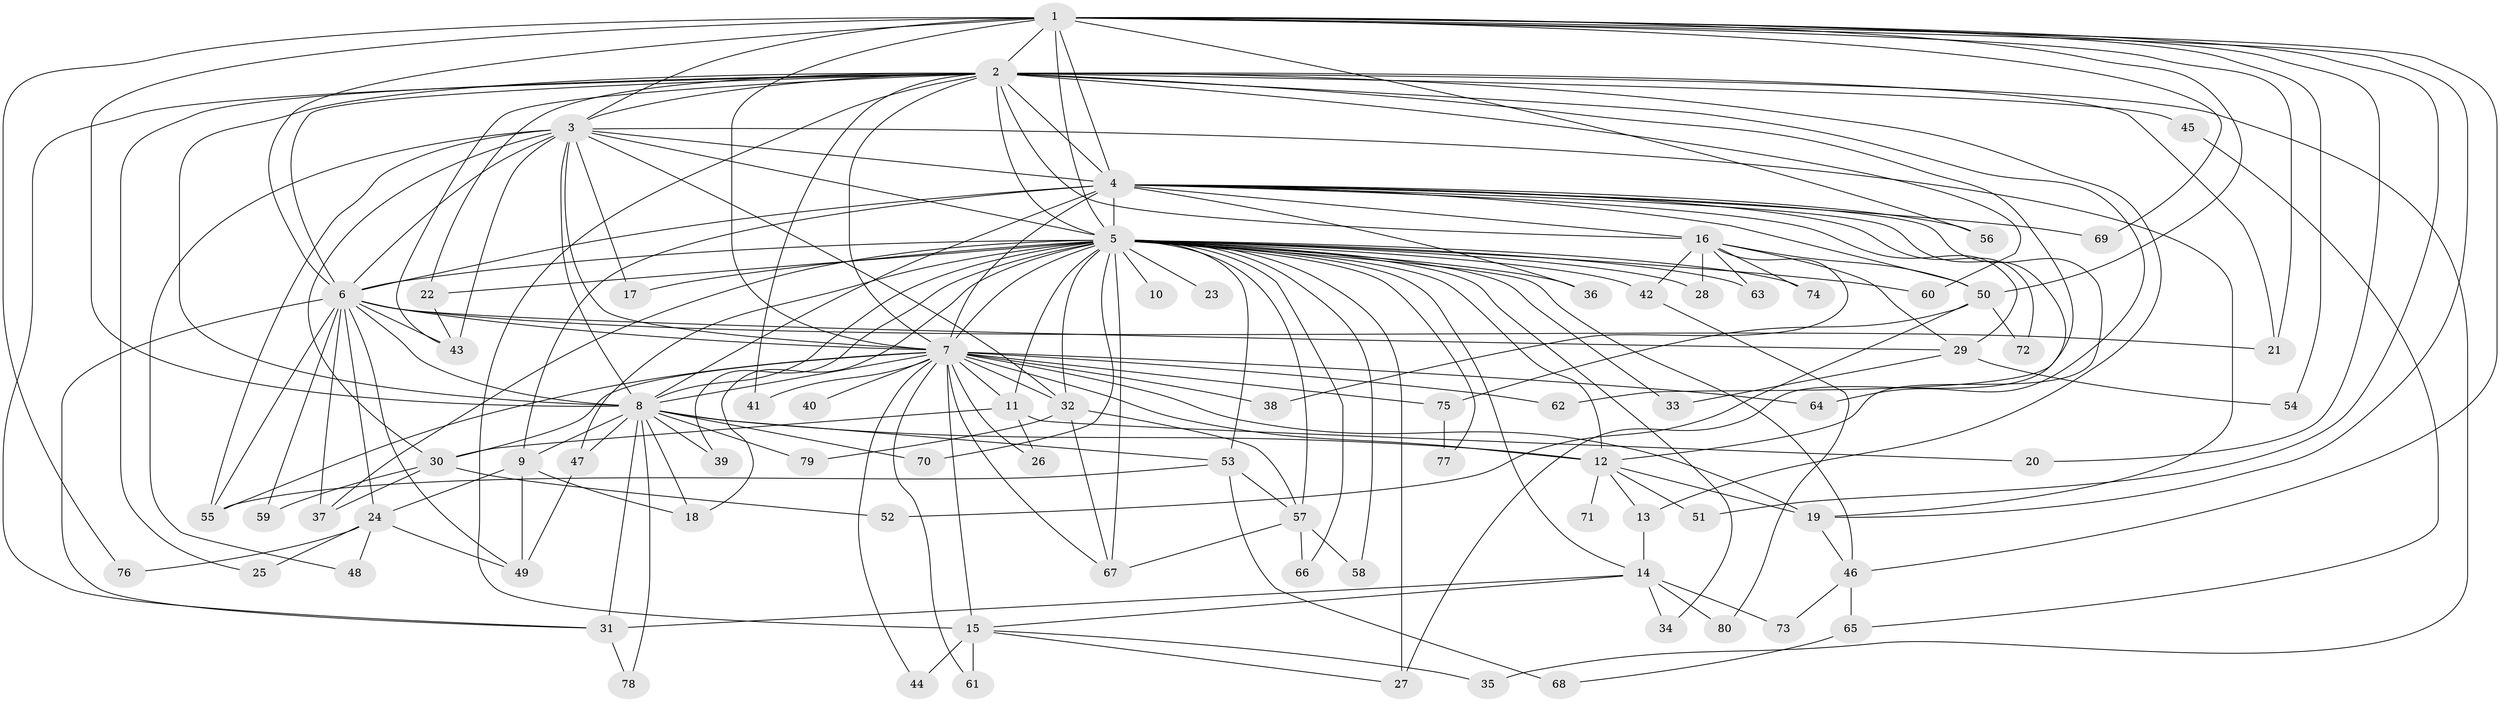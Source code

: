 // original degree distribution, {22: 0.015037593984962405, 19: 0.007518796992481203, 26: 0.007518796992481203, 18: 0.007518796992481203, 31: 0.007518796992481203, 20: 0.007518796992481203, 30: 0.007518796992481203, 23: 0.007518796992481203, 21: 0.007518796992481203, 5: 0.06015037593984962, 2: 0.5338345864661654, 3: 0.22556390977443608, 6: 0.03759398496240601, 7: 0.03007518796992481, 4: 0.03759398496240601}
// Generated by graph-tools (version 1.1) at 2025/49/03/04/25 22:49:46]
// undirected, 80 vertices, 192 edges
graph export_dot {
  node [color=gray90,style=filled];
  1;
  2;
  3;
  4;
  5;
  6;
  7;
  8;
  9;
  10;
  11;
  12;
  13;
  14;
  15;
  16;
  17;
  18;
  19;
  20;
  21;
  22;
  23;
  24;
  25;
  26;
  27;
  28;
  29;
  30;
  31;
  32;
  33;
  34;
  35;
  36;
  37;
  38;
  39;
  40;
  41;
  42;
  43;
  44;
  45;
  46;
  47;
  48;
  49;
  50;
  51;
  52;
  53;
  54;
  55;
  56;
  57;
  58;
  59;
  60;
  61;
  62;
  63;
  64;
  65;
  66;
  67;
  68;
  69;
  70;
  71;
  72;
  73;
  74;
  75;
  76;
  77;
  78;
  79;
  80;
  1 -- 2 [weight=2.0];
  1 -- 3 [weight=2.0];
  1 -- 4 [weight=2.0];
  1 -- 5 [weight=3.0];
  1 -- 6 [weight=1.0];
  1 -- 7 [weight=1.0];
  1 -- 8 [weight=2.0];
  1 -- 19 [weight=1.0];
  1 -- 20 [weight=1.0];
  1 -- 21 [weight=1.0];
  1 -- 46 [weight=1.0];
  1 -- 50 [weight=1.0];
  1 -- 51 [weight=1.0];
  1 -- 54 [weight=1.0];
  1 -- 56 [weight=1.0];
  1 -- 69 [weight=1.0];
  1 -- 76 [weight=1.0];
  2 -- 3 [weight=2.0];
  2 -- 4 [weight=4.0];
  2 -- 5 [weight=4.0];
  2 -- 6 [weight=2.0];
  2 -- 7 [weight=2.0];
  2 -- 8 [weight=2.0];
  2 -- 13 [weight=1.0];
  2 -- 15 [weight=2.0];
  2 -- 16 [weight=2.0];
  2 -- 21 [weight=1.0];
  2 -- 22 [weight=1.0];
  2 -- 25 [weight=1.0];
  2 -- 31 [weight=1.0];
  2 -- 35 [weight=1.0];
  2 -- 41 [weight=1.0];
  2 -- 43 [weight=1.0];
  2 -- 45 [weight=2.0];
  2 -- 60 [weight=1.0];
  2 -- 62 [weight=1.0];
  2 -- 64 [weight=1.0];
  3 -- 4 [weight=3.0];
  3 -- 5 [weight=1.0];
  3 -- 6 [weight=1.0];
  3 -- 7 [weight=2.0];
  3 -- 8 [weight=1.0];
  3 -- 17 [weight=1.0];
  3 -- 19 [weight=1.0];
  3 -- 30 [weight=1.0];
  3 -- 32 [weight=1.0];
  3 -- 43 [weight=1.0];
  3 -- 48 [weight=1.0];
  3 -- 55 [weight=1.0];
  4 -- 5 [weight=15.0];
  4 -- 6 [weight=2.0];
  4 -- 7 [weight=2.0];
  4 -- 8 [weight=3.0];
  4 -- 9 [weight=1.0];
  4 -- 12 [weight=1.0];
  4 -- 16 [weight=2.0];
  4 -- 27 [weight=1.0];
  4 -- 29 [weight=1.0];
  4 -- 36 [weight=1.0];
  4 -- 50 [weight=1.0];
  4 -- 56 [weight=1.0];
  4 -- 69 [weight=1.0];
  4 -- 72 [weight=1.0];
  5 -- 6 [weight=2.0];
  5 -- 7 [weight=2.0];
  5 -- 8 [weight=2.0];
  5 -- 10 [weight=1.0];
  5 -- 11 [weight=1.0];
  5 -- 12 [weight=1.0];
  5 -- 14 [weight=1.0];
  5 -- 17 [weight=1.0];
  5 -- 18 [weight=1.0];
  5 -- 22 [weight=1.0];
  5 -- 23 [weight=1.0];
  5 -- 27 [weight=1.0];
  5 -- 28 [weight=1.0];
  5 -- 32 [weight=1.0];
  5 -- 33 [weight=1.0];
  5 -- 34 [weight=1.0];
  5 -- 36 [weight=1.0];
  5 -- 37 [weight=1.0];
  5 -- 39 [weight=1.0];
  5 -- 42 [weight=1.0];
  5 -- 46 [weight=1.0];
  5 -- 47 [weight=1.0];
  5 -- 53 [weight=1.0];
  5 -- 57 [weight=2.0];
  5 -- 58 [weight=1.0];
  5 -- 60 [weight=1.0];
  5 -- 63 [weight=1.0];
  5 -- 66 [weight=1.0];
  5 -- 67 [weight=1.0];
  5 -- 70 [weight=1.0];
  5 -- 74 [weight=1.0];
  5 -- 77 [weight=1.0];
  6 -- 7 [weight=2.0];
  6 -- 8 [weight=2.0];
  6 -- 21 [weight=1.0];
  6 -- 24 [weight=1.0];
  6 -- 29 [weight=1.0];
  6 -- 31 [weight=1.0];
  6 -- 37 [weight=1.0];
  6 -- 43 [weight=1.0];
  6 -- 49 [weight=1.0];
  6 -- 55 [weight=1.0];
  6 -- 59 [weight=1.0];
  7 -- 8 [weight=1.0];
  7 -- 11 [weight=1.0];
  7 -- 12 [weight=1.0];
  7 -- 15 [weight=1.0];
  7 -- 19 [weight=1.0];
  7 -- 26 [weight=1.0];
  7 -- 30 [weight=1.0];
  7 -- 32 [weight=1.0];
  7 -- 38 [weight=1.0];
  7 -- 40 [weight=1.0];
  7 -- 41 [weight=1.0];
  7 -- 44 [weight=1.0];
  7 -- 55 [weight=1.0];
  7 -- 61 [weight=1.0];
  7 -- 62 [weight=1.0];
  7 -- 64 [weight=1.0];
  7 -- 67 [weight=1.0];
  7 -- 75 [weight=1.0];
  8 -- 9 [weight=1.0];
  8 -- 12 [weight=1.0];
  8 -- 18 [weight=1.0];
  8 -- 31 [weight=1.0];
  8 -- 39 [weight=1.0];
  8 -- 47 [weight=1.0];
  8 -- 53 [weight=1.0];
  8 -- 70 [weight=1.0];
  8 -- 78 [weight=1.0];
  8 -- 79 [weight=1.0];
  9 -- 18 [weight=1.0];
  9 -- 24 [weight=1.0];
  9 -- 49 [weight=1.0];
  11 -- 20 [weight=1.0];
  11 -- 26 [weight=1.0];
  11 -- 30 [weight=1.0];
  12 -- 13 [weight=1.0];
  12 -- 19 [weight=1.0];
  12 -- 51 [weight=1.0];
  12 -- 71 [weight=2.0];
  13 -- 14 [weight=1.0];
  14 -- 15 [weight=1.0];
  14 -- 31 [weight=1.0];
  14 -- 34 [weight=1.0];
  14 -- 73 [weight=1.0];
  14 -- 80 [weight=1.0];
  15 -- 27 [weight=1.0];
  15 -- 35 [weight=1.0];
  15 -- 44 [weight=2.0];
  15 -- 61 [weight=1.0];
  16 -- 28 [weight=1.0];
  16 -- 29 [weight=1.0];
  16 -- 38 [weight=1.0];
  16 -- 42 [weight=1.0];
  16 -- 50 [weight=1.0];
  16 -- 63 [weight=1.0];
  16 -- 74 [weight=1.0];
  19 -- 46 [weight=1.0];
  22 -- 43 [weight=1.0];
  24 -- 25 [weight=1.0];
  24 -- 48 [weight=1.0];
  24 -- 49 [weight=1.0];
  24 -- 76 [weight=1.0];
  29 -- 33 [weight=1.0];
  29 -- 54 [weight=1.0];
  30 -- 37 [weight=1.0];
  30 -- 52 [weight=1.0];
  30 -- 59 [weight=1.0];
  31 -- 78 [weight=1.0];
  32 -- 57 [weight=1.0];
  32 -- 67 [weight=1.0];
  32 -- 79 [weight=1.0];
  42 -- 80 [weight=1.0];
  45 -- 65 [weight=1.0];
  46 -- 65 [weight=1.0];
  46 -- 73 [weight=1.0];
  47 -- 49 [weight=1.0];
  50 -- 52 [weight=1.0];
  50 -- 72 [weight=1.0];
  50 -- 75 [weight=1.0];
  53 -- 55 [weight=1.0];
  53 -- 57 [weight=1.0];
  53 -- 68 [weight=1.0];
  57 -- 58 [weight=1.0];
  57 -- 66 [weight=1.0];
  57 -- 67 [weight=1.0];
  65 -- 68 [weight=1.0];
  75 -- 77 [weight=1.0];
}
